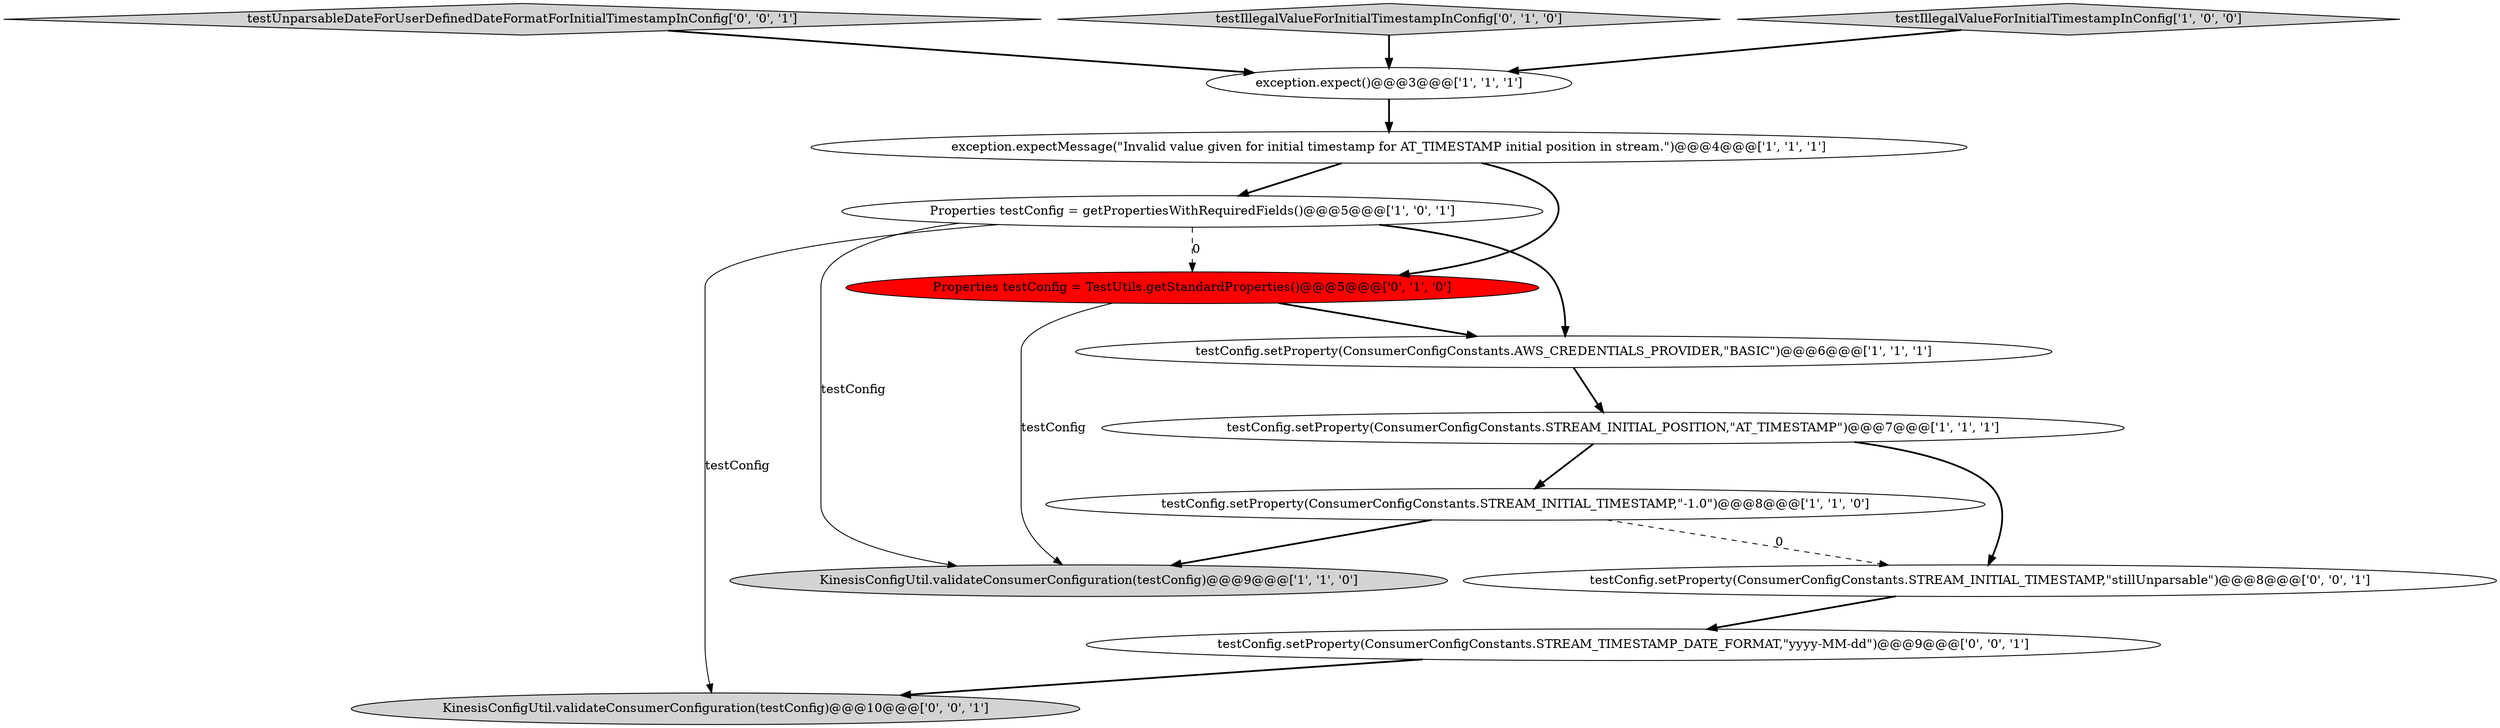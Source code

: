 digraph {
3 [style = filled, label = "testConfig.setProperty(ConsumerConfigConstants.STREAM_INITIAL_POSITION,\"AT_TIMESTAMP\")@@@7@@@['1', '1', '1']", fillcolor = white, shape = ellipse image = "AAA0AAABBB1BBB"];
2 [style = filled, label = "exception.expectMessage(\"Invalid value given for initial timestamp for AT_TIMESTAMP initial position in stream.\")@@@4@@@['1', '1', '1']", fillcolor = white, shape = ellipse image = "AAA0AAABBB1BBB"];
6 [style = filled, label = "testConfig.setProperty(ConsumerConfigConstants.AWS_CREDENTIALS_PROVIDER,\"BASIC\")@@@6@@@['1', '1', '1']", fillcolor = white, shape = ellipse image = "AAA0AAABBB1BBB"];
5 [style = filled, label = "Properties testConfig = getPropertiesWithRequiredFields()@@@5@@@['1', '0', '1']", fillcolor = white, shape = ellipse image = "AAA0AAABBB1BBB"];
12 [style = filled, label = "KinesisConfigUtil.validateConsumerConfiguration(testConfig)@@@10@@@['0', '0', '1']", fillcolor = lightgray, shape = ellipse image = "AAA0AAABBB3BBB"];
13 [style = filled, label = "testUnparsableDateForUserDefinedDateFormatForInitialTimestampInConfig['0', '0', '1']", fillcolor = lightgray, shape = diamond image = "AAA0AAABBB3BBB"];
8 [style = filled, label = "testIllegalValueForInitialTimestampInConfig['0', '1', '0']", fillcolor = lightgray, shape = diamond image = "AAA0AAABBB2BBB"];
9 [style = filled, label = "Properties testConfig = TestUtils.getStandardProperties()@@@5@@@['0', '1', '0']", fillcolor = red, shape = ellipse image = "AAA1AAABBB2BBB"];
1 [style = filled, label = "testIllegalValueForInitialTimestampInConfig['1', '0', '0']", fillcolor = lightgray, shape = diamond image = "AAA0AAABBB1BBB"];
10 [style = filled, label = "testConfig.setProperty(ConsumerConfigConstants.STREAM_TIMESTAMP_DATE_FORMAT,\"yyyy-MM-dd\")@@@9@@@['0', '0', '1']", fillcolor = white, shape = ellipse image = "AAA0AAABBB3BBB"];
11 [style = filled, label = "testConfig.setProperty(ConsumerConfigConstants.STREAM_INITIAL_TIMESTAMP,\"stillUnparsable\")@@@8@@@['0', '0', '1']", fillcolor = white, shape = ellipse image = "AAA0AAABBB3BBB"];
7 [style = filled, label = "exception.expect()@@@3@@@['1', '1', '1']", fillcolor = white, shape = ellipse image = "AAA0AAABBB1BBB"];
4 [style = filled, label = "testConfig.setProperty(ConsumerConfigConstants.STREAM_INITIAL_TIMESTAMP,\"-1.0\")@@@8@@@['1', '1', '0']", fillcolor = white, shape = ellipse image = "AAA0AAABBB1BBB"];
0 [style = filled, label = "KinesisConfigUtil.validateConsumerConfiguration(testConfig)@@@9@@@['1', '1', '0']", fillcolor = lightgray, shape = ellipse image = "AAA0AAABBB1BBB"];
3->11 [style = bold, label=""];
6->3 [style = bold, label=""];
5->0 [style = solid, label="testConfig"];
5->9 [style = dashed, label="0"];
9->6 [style = bold, label=""];
2->9 [style = bold, label=""];
5->6 [style = bold, label=""];
5->12 [style = solid, label="testConfig"];
4->11 [style = dashed, label="0"];
9->0 [style = solid, label="testConfig"];
11->10 [style = bold, label=""];
7->2 [style = bold, label=""];
3->4 [style = bold, label=""];
1->7 [style = bold, label=""];
10->12 [style = bold, label=""];
13->7 [style = bold, label=""];
8->7 [style = bold, label=""];
4->0 [style = bold, label=""];
2->5 [style = bold, label=""];
}
